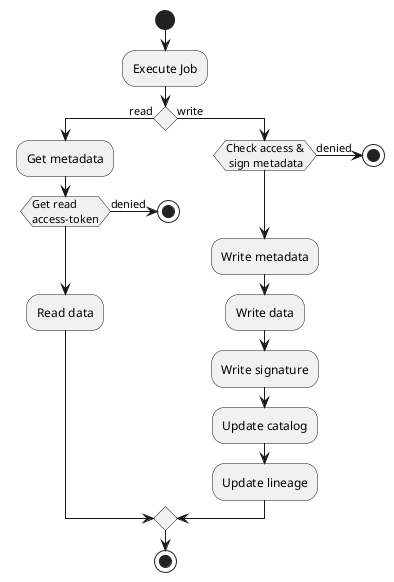 @startuml

start
:Execute Job;
if () then (read)
    :Get metadata;
    if (Get read \naccess-token) then
    else (denied)
        stop
    endif
    :Read data;
else (write)
    if (Check access &\n sign metadata) then
    else (denied)
        stop
    endif
    :Write metadata;
    :Write data;
    :Write signature;
    :Update catalog;
    :Update lineage;
endif
stop

@enduml
